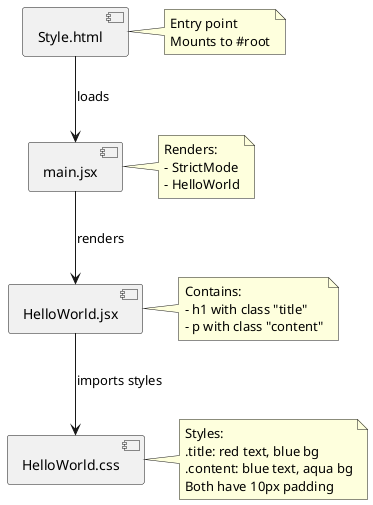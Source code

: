 @startuml StyleComponent

component [Style.html] as html
component [main.jsx] as main
component [HelloWorld.jsx] as hw
component [HelloWorld.css] as css

html --> main : loads
main --> hw : renders
hw --> css : imports styles

note right of html
  Entry point
  Mounts to #root
end note

note right of main
  Renders:
  - StrictMode
  - HelloWorld
end note

note right of hw
  Contains:
  - h1 with class "title"
  - p with class "content"
end note

note right of css
  Styles:
  .title: red text, blue bg
  .content: blue text, aqua bg
  Both have 10px padding
end note

@enduml
